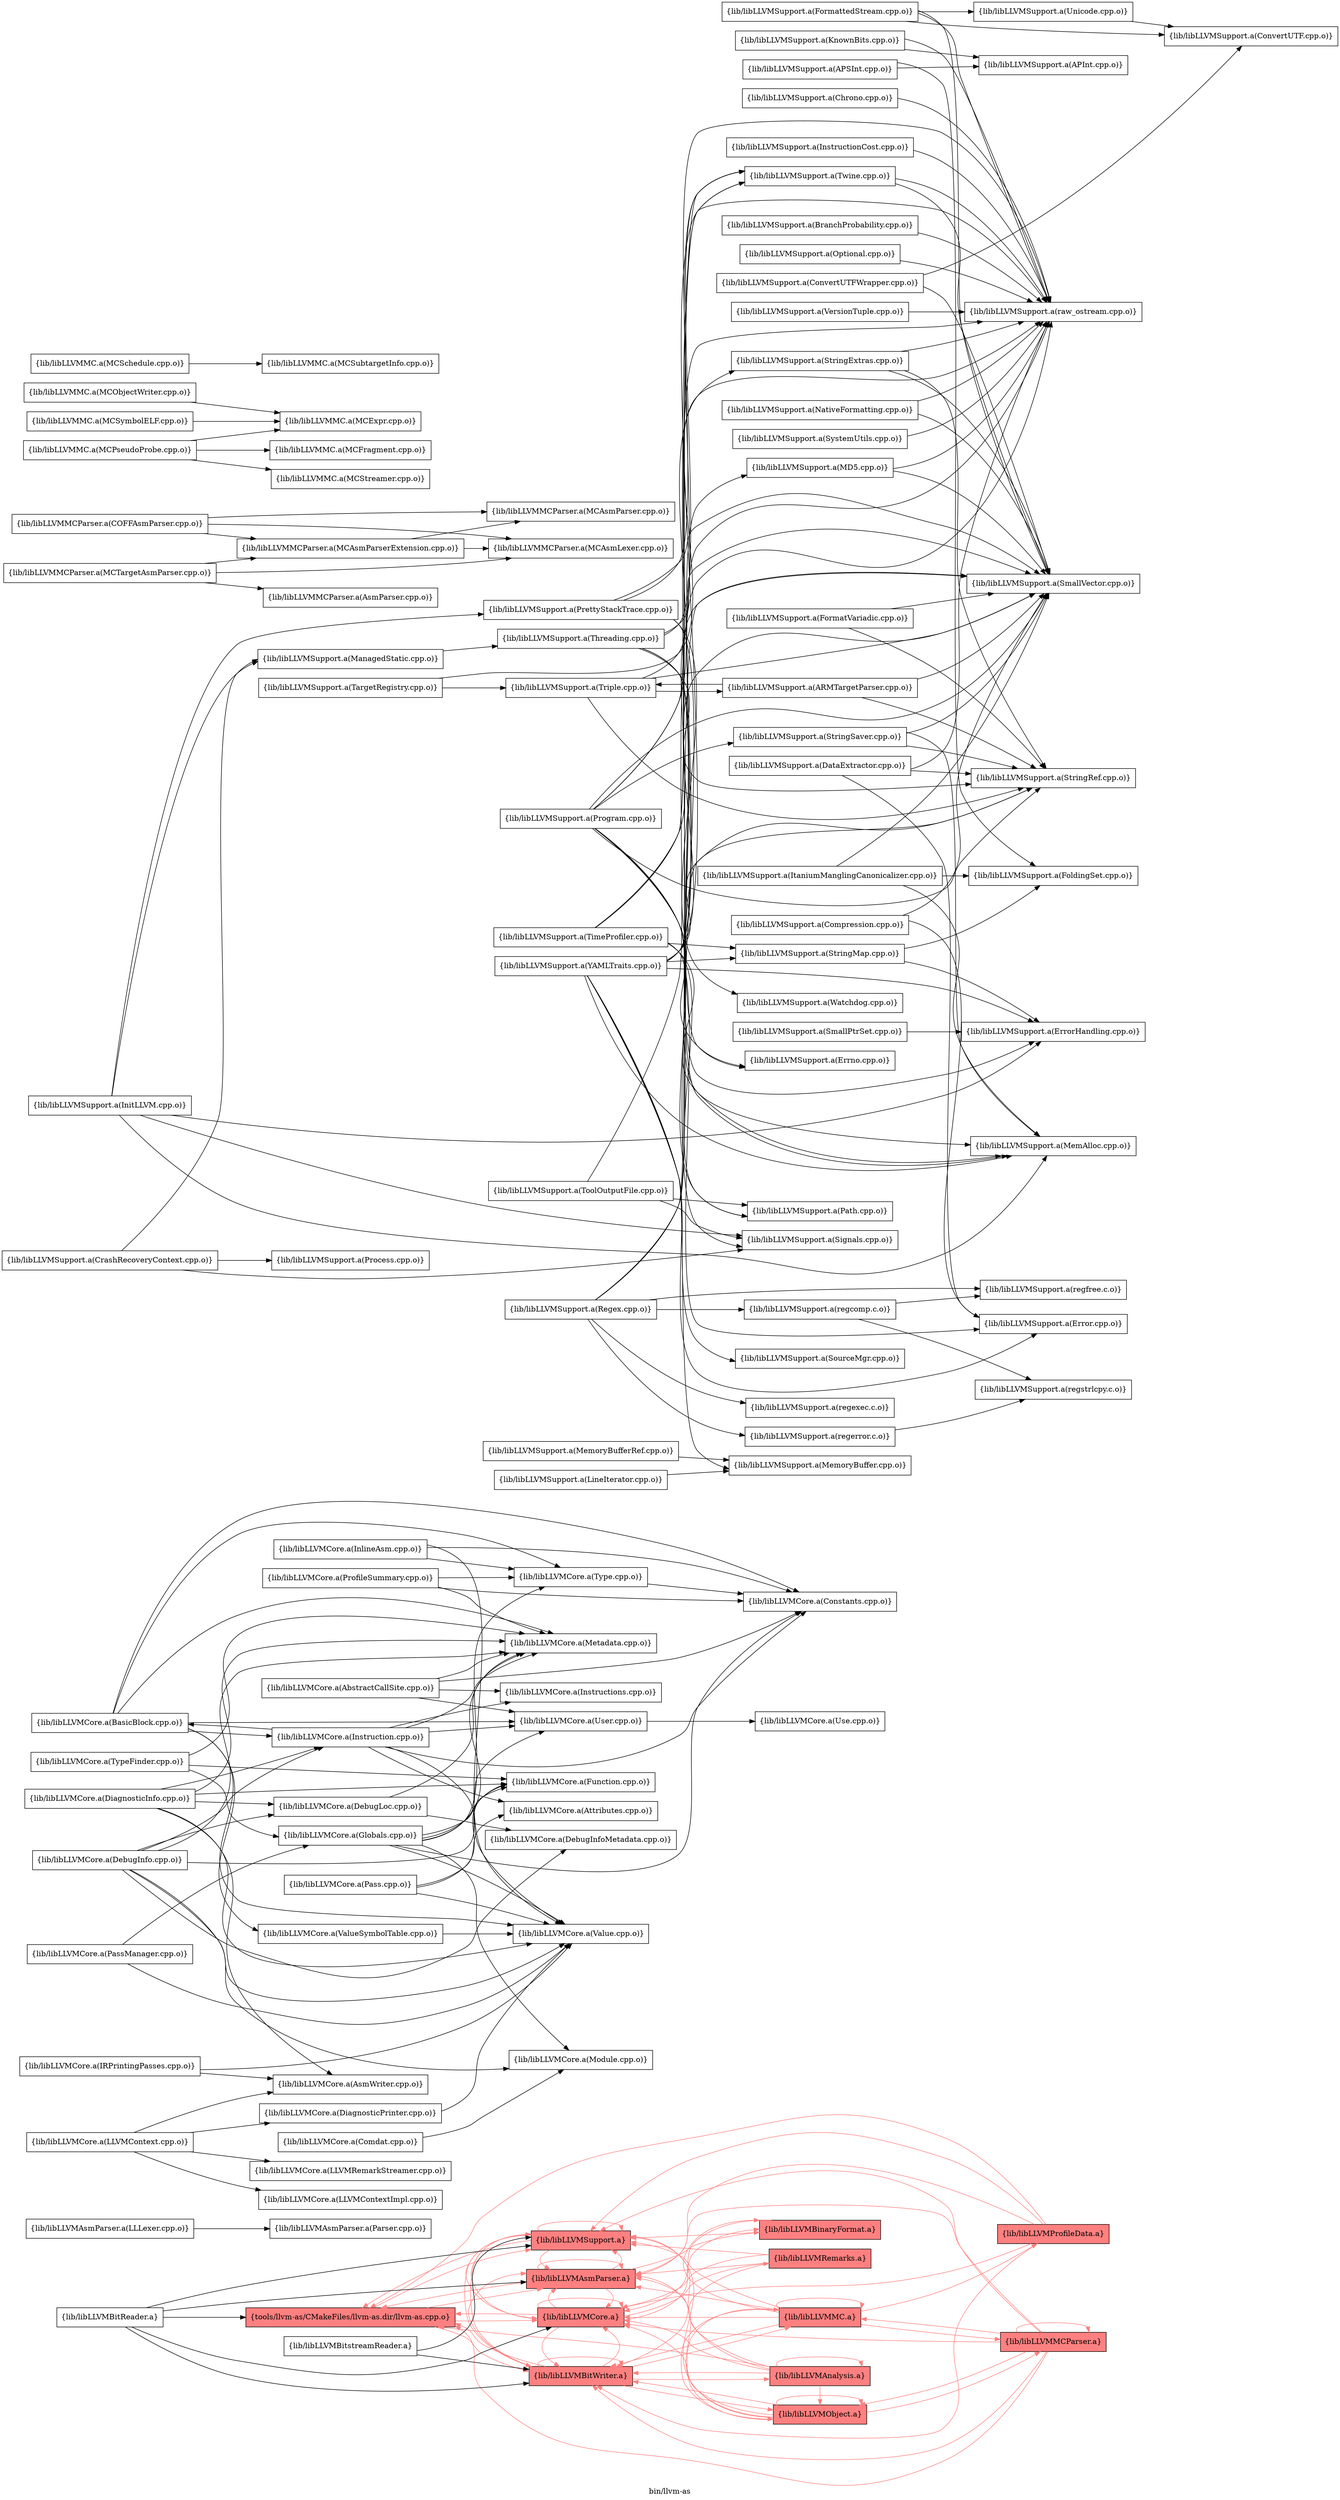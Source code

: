 digraph "bin/llvm-as" {
	label="bin/llvm-as";
	rankdir="LR"
	{ rank=same; Node0x56229464a558;  }
	{ rank=same; Node0x562294649c98; Node0x562294649798; Node0x56229464a878; Node0x56229464a378;  }
	{ rank=same; Node0x562294644bf8; Node0x562294648898; Node0x562294649338; Node0x562294646098; Node0x562294646f98;  }

	Node0x56229464a558 [shape=record,shape=box,style=filled,fillcolor="1.000000 0.5 1",group=1,label="{tools/llvm-as/CMakeFiles/llvm-as.dir/llvm-as.cpp.o}"];
	Node0x56229464a558 -> Node0x562294649c98[color="1.000000 0.5 1"];
	Node0x56229464a558 -> Node0x562294649798[color="1.000000 0.5 1"];
	Node0x56229464a558 -> Node0x56229464a878[color="1.000000 0.5 1"];
	Node0x56229464a558 -> Node0x56229464a378[color="1.000000 0.5 1"];
	Node0x562294649c98 [shape=record,shape=box,style=filled,fillcolor="1.000000 0.5 1",group=1,label="{lib/libLLVMAsmParser.a}"];
	Node0x562294649c98 -> Node0x56229464a558[color="1.000000 0.5 1"];
	Node0x562294649c98 -> Node0x562294649c98[color="1.000000 0.5 1"];
	Node0x562294649c98 -> Node0x56229464a878[color="1.000000 0.5 1"];
	Node0x562294649c98 -> Node0x56229464a378[color="1.000000 0.5 1"];
	Node0x562294649c98 -> Node0x562294644bf8[color="1.000000 0.5 1"];
	Node0x562294649798 [shape=record,shape=box,style=filled,fillcolor="1.000000 0.5 1",group=1,label="{lib/libLLVMBitWriter.a}"];
	Node0x562294649798 -> Node0x56229464a558[color="1.000000 0.5 1"];
	Node0x562294649798 -> Node0x562294649c98[color="1.000000 0.5 1"];
	Node0x562294649798 -> Node0x562294649798[color="1.000000 0.5 1"];
	Node0x562294649798 -> Node0x56229464a878[color="1.000000 0.5 1"];
	Node0x562294649798 -> Node0x56229464a378[color="1.000000 0.5 1"];
	Node0x562294649798 -> Node0x562294648898[color="1.000000 0.5 1"];
	Node0x562294649798 -> Node0x562294649338[color="1.000000 0.5 1"];
	Node0x562294649798 -> Node0x562294646098[color="1.000000 0.5 1"];
	Node0x56229464a878 [shape=record,shape=box,style=filled,fillcolor="1.000000 0.5 1",group=1,label="{lib/libLLVMCore.a}"];
	Node0x56229464a878 -> Node0x56229464a558[color="1.000000 0.5 1"];
	Node0x56229464a878 -> Node0x562294649c98[color="1.000000 0.5 1"];
	Node0x56229464a878 -> Node0x562294649798[color="1.000000 0.5 1"];
	Node0x56229464a878 -> Node0x56229464a878[color="1.000000 0.5 1"];
	Node0x56229464a878 -> Node0x56229464a378[color="1.000000 0.5 1"];
	Node0x56229464a878 -> Node0x562294644bf8[color="1.000000 0.5 1"];
	Node0x56229464a878 -> Node0x562294646f98[color="1.000000 0.5 1"];
	Node0x56229464a378 [shape=record,shape=box,style=filled,fillcolor="1.000000 0.5 1",group=1,label="{lib/libLLVMSupport.a}"];
	Node0x56229464a378 -> Node0x562294649c98[color="1.000000 0.5 1"];
	Node0x56229464a378 -> Node0x562294649798[color="1.000000 0.5 1"];
	Node0x56229464a378 -> Node0x56229464a878[color="1.000000 0.5 1"];
	Node0x56229464a378 -> Node0x56229464a378[color="1.000000 0.5 1"];
	Node0x56229464a378 -> Node0x56229464a558[color="1.000000 0.5 1"];
	Node0x562294647308 [shape=record,shape=box,group=0,label="{lib/libLLVMAsmParser.a(LLLexer.cpp.o)}"];
	Node0x562294647308 -> Node0x562294649428;
	Node0x562294649428 [shape=record,shape=box,group=0,label="{lib/libLLVMAsmParser.a(Parser.cpp.o)}"];
	Node0x562294644bf8 [shape=record,shape=box,style=filled,fillcolor="1.000000 0.5 1",group=1,label="{lib/libLLVMBinaryFormat.a}"];
	Node0x562294644bf8 -> Node0x56229464a878[color="1.000000 0.5 1"];
	Node0x562294644bf8 -> Node0x56229464a378[color="1.000000 0.5 1"];
	Node0x562294648898 [shape=record,shape=box,style=filled,fillcolor="1.000000 0.5 1",group=1,label="{lib/libLLVMAnalysis.a}"];
	Node0x562294648898 -> Node0x56229464a558[color="1.000000 0.5 1"];
	Node0x562294648898 -> Node0x562294649c98[color="1.000000 0.5 1"];
	Node0x562294648898 -> Node0x56229464a878[color="1.000000 0.5 1"];
	Node0x562294648898 -> Node0x56229464a378[color="1.000000 0.5 1"];
	Node0x562294648898 -> Node0x562294649338[color="1.000000 0.5 1"];
	Node0x562294648898 -> Node0x562294649798[color="1.000000 0.5 1"];
	Node0x562294648898 -> Node0x562294648898[color="1.000000 0.5 1"];
	Node0x562294649338 [shape=record,shape=box,style=filled,fillcolor="1.000000 0.5 1",group=1,label="{lib/libLLVMObject.a}"];
	Node0x562294649338 -> Node0x562294649c98[color="1.000000 0.5 1"];
	Node0x562294649338 -> Node0x562294649798[color="1.000000 0.5 1"];
	Node0x562294649338 -> Node0x56229464a878[color="1.000000 0.5 1"];
	Node0x562294649338 -> Node0x56229464a378[color="1.000000 0.5 1"];
	Node0x562294649338 -> Node0x562294649338[color="1.000000 0.5 1"];
	Node0x562294649338 -> Node0x562294646098[color="1.000000 0.5 1"];
	Node0x562294649338 -> Node0x562294647e48[color="1.000000 0.5 1"];
	Node0x562294646098 [shape=record,shape=box,style=filled,fillcolor="1.000000 0.5 1",group=1,label="{lib/libLLVMMC.a}"];
	Node0x562294646098 -> Node0x56229464a878[color="1.000000 0.5 1"];
	Node0x562294646098 -> Node0x56229464a378[color="1.000000 0.5 1"];
	Node0x562294646098 -> Node0x562294649338[color="1.000000 0.5 1"];
	Node0x562294646098 -> Node0x562294646098[color="1.000000 0.5 1"];
	Node0x562294646098 -> Node0x562294649c98[color="1.000000 0.5 1"];
	Node0x562294646098 -> Node0x562294649798[color="1.000000 0.5 1"];
	Node0x562294646098 -> Node0x562294648398[color="1.000000 0.5 1"];
	Node0x562294646098 -> Node0x562294647e48[color="1.000000 0.5 1"];
	Node0x562294646098 -> Node0x562294644bf8[color="1.000000 0.5 1"];
	Node0x5622946487a8 [shape=record,shape=box,group=0,label="{lib/libLLVMCore.a(BasicBlock.cpp.o)}"];
	Node0x5622946487a8 -> Node0x56229464bb88;
	Node0x5622946487a8 -> Node0x56229464be58;
	Node0x5622946487a8 -> Node0x5622946431b8;
	Node0x5622946487a8 -> Node0x562294644c48;
	Node0x5622946487a8 -> Node0x562294645d28;
	Node0x5622946487a8 -> Node0x5622946460e8;
	Node0x5622946487a8 -> Node0x562294646d18;
	Node0x56229464bb88 [shape=record,shape=box,group=0,label="{lib/libLLVMCore.a(Constants.cpp.o)}"];
	Node0x56229464be58 [shape=record,shape=box,group=0,label="{lib/libLLVMCore.a(Instruction.cpp.o)}"];
	Node0x56229464be58 -> Node0x562294649658;
	Node0x56229464be58 -> Node0x5622946487a8;
	Node0x56229464be58 -> Node0x56229464bb88;
	Node0x56229464be58 -> Node0x56229464b868;
	Node0x56229464be58 -> Node0x5622946431b8;
	Node0x56229464be58 -> Node0x562294645d28;
	Node0x56229464be58 -> Node0x5622946460e8;
	Node0x5622946431b8 [shape=record,shape=box,group=0,label="{lib/libLLVMCore.a(Metadata.cpp.o)}"];
	Node0x562294644c48 [shape=record,shape=box,group=0,label="{lib/libLLVMCore.a(Type.cpp.o)}"];
	Node0x562294644c48 -> Node0x56229464bb88;
	Node0x562294645d28 [shape=record,shape=box,group=0,label="{lib/libLLVMCore.a(User.cpp.o)}"];
	Node0x562294645d28 -> Node0x562294645a08;
	Node0x5622946460e8 [shape=record,shape=box,group=0,label="{lib/libLLVMCore.a(Value.cpp.o)}"];
	Node0x562294646d18 [shape=record,shape=box,group=0,label="{lib/libLLVMCore.a(ValueSymbolTable.cpp.o)}"];
	Node0x562294646d18 -> Node0x5622946460e8;
	Node0x56229464a148 [shape=record,shape=box,group=0,label="{lib/libLLVMCore.a(Comdat.cpp.o)}"];
	Node0x56229464a148 -> Node0x562294642a88;
	Node0x562294642a88 [shape=record,shape=box,group=0,label="{lib/libLLVMCore.a(Module.cpp.o)}"];
	Node0x5622946432f8 [shape=record,shape=box,group=0,label="{lib/libLLVMCore.a(DebugInfo.cpp.o)}"];
	Node0x5622946432f8 -> Node0x562294644e78;
	Node0x5622946432f8 -> Node0x562294645af8;
	Node0x5622946432f8 -> Node0x5622946487f8;
	Node0x5622946432f8 -> Node0x56229464be58;
	Node0x5622946432f8 -> Node0x5622946431b8;
	Node0x5622946432f8 -> Node0x562294642a88;
	Node0x5622946432f8 -> Node0x5622946460e8;
	Node0x562294644e78 [shape=record,shape=box,group=0,label="{lib/libLLVMCore.a(DebugInfoMetadata.cpp.o)}"];
	Node0x562294645af8 [shape=record,shape=box,group=0,label="{lib/libLLVMCore.a(DebugLoc.cpp.o)}"];
	Node0x562294645af8 -> Node0x562294644e78;
	Node0x562294645af8 -> Node0x5622946431b8;
	Node0x5622946487f8 [shape=record,shape=box,group=0,label="{lib/libLLVMCore.a(Function.cpp.o)}"];
	Node0x562294648a78 [shape=record,shape=box,group=0,label="{lib/libLLVMCore.a(DiagnosticInfo.cpp.o)}"];
	Node0x562294648a78 -> Node0x562294647218;
	Node0x562294648a78 -> Node0x562294645af8;
	Node0x562294648a78 -> Node0x5622946487f8;
	Node0x562294648a78 -> Node0x56229464be58;
	Node0x562294648a78 -> Node0x5622946431b8;
	Node0x562294648a78 -> Node0x5622946460e8;
	Node0x562294647218 [shape=record,shape=box,group=0,label="{lib/libLLVMCore.a(AsmWriter.cpp.o)}"];
	Node0x562294648e88 [shape=record,shape=box,group=0,label="{lib/libLLVMCore.a(AbstractCallSite.cpp.o)}"];
	Node0x562294648e88 -> Node0x56229464bb88;
	Node0x562294648e88 -> Node0x56229464b868;
	Node0x562294648e88 -> Node0x5622946431b8;
	Node0x562294648e88 -> Node0x562294645d28;
	Node0x56229464b868 [shape=record,shape=box,group=0,label="{lib/libLLVMCore.a(Instructions.cpp.o)}"];
	Node0x5622946478a8 [shape=record,shape=box,group=0,label="{lib/libLLVMCore.a(Globals.cpp.o)}"];
	Node0x5622946478a8 -> Node0x56229464bb88;
	Node0x5622946478a8 -> Node0x5622946487f8;
	Node0x5622946478a8 -> Node0x5622946431b8;
	Node0x5622946478a8 -> Node0x562294642a88;
	Node0x5622946478a8 -> Node0x562294644c48;
	Node0x5622946478a8 -> Node0x562294645d28;
	Node0x5622946478a8 -> Node0x5622946460e8;
	Node0x56229464acd8 [shape=record,shape=box,group=0,label="{lib/libLLVMCore.a(InlineAsm.cpp.o)}"];
	Node0x56229464acd8 -> Node0x56229464bb88;
	Node0x56229464acd8 -> Node0x562294644c48;
	Node0x56229464acd8 -> Node0x5622946460e8;
	Node0x562294649658 [shape=record,shape=box,group=0,label="{lib/libLLVMCore.a(Attributes.cpp.o)}"];
	Node0x562294644748 [shape=record,shape=box,group=0,label="{lib/libLLVMCore.a(LLVMContext.cpp.o)}"];
	Node0x562294644748 -> Node0x562294647218;
	Node0x562294644748 -> Node0x562294645468;
	Node0x562294644748 -> Node0x562294643988;
	Node0x562294644748 -> Node0x5622946440b8;
	Node0x562294645468 [shape=record,shape=box,group=0,label="{lib/libLLVMCore.a(DiagnosticPrinter.cpp.o)}"];
	Node0x562294645468 -> Node0x5622946460e8;
	Node0x562294643988 [shape=record,shape=box,group=0,label="{lib/libLLVMCore.a(LLVMContextImpl.cpp.o)}"];
	Node0x5622946440b8 [shape=record,shape=box,group=0,label="{lib/libLLVMCore.a(LLVMRemarkStreamer.cpp.o)}"];
	Node0x562294646f98 [shape=record,shape=box,style=filled,fillcolor="1.000000 0.5 1",group=1,label="{lib/libLLVMRemarks.a}"];
	Node0x562294646f98 -> Node0x56229464a378[color="1.000000 0.5 1"];
	Node0x562294646f98 -> Node0x562294649798[color="1.000000 0.5 1"];
	Node0x562294646f98 -> Node0x56229464a878[color="1.000000 0.5 1"];
	Node0x562294646f98 -> Node0x562294649c98[color="1.000000 0.5 1"];
	Node0x562294643f78 [shape=record,shape=box,group=0,label="{lib/libLLVMCore.a(ProfileSummary.cpp.o)}"];
	Node0x562294643f78 -> Node0x56229464bb88;
	Node0x562294643f78 -> Node0x5622946431b8;
	Node0x562294643f78 -> Node0x562294644c48;
	Node0x562294644e28 [shape=record,shape=box,group=0,label="{lib/libLLVMCore.a(TypeFinder.cpp.o)}"];
	Node0x562294644e28 -> Node0x5622946487f8;
	Node0x562294644e28 -> Node0x5622946478a8;
	Node0x562294644e28 -> Node0x5622946431b8;
	Node0x562294645a08 [shape=record,shape=box,group=0,label="{lib/libLLVMCore.a(Use.cpp.o)}"];
	Node0x562294647c68 [shape=record,shape=box,group=0,label="{lib/libLLVMCore.a(Pass.cpp.o)}"];
	Node0x562294647c68 -> Node0x562294649658;
	Node0x562294647c68 -> Node0x5622946487f8;
	Node0x562294647c68 -> Node0x5622946460e8;
	Node0x562294646ea8 [shape=record,shape=box,group=0,label="{lib/libLLVMCore.a(IRPrintingPasses.cpp.o)}"];
	Node0x562294646ea8 -> Node0x562294647218;
	Node0x562294646ea8 -> Node0x5622946460e8;
	Node0x5622946455a8 [shape=record,shape=box,group=0,label="{lib/libLLVMCore.a(PassManager.cpp.o)}"];
	Node0x5622946455a8 -> Node0x5622946478a8;
	Node0x5622946455a8 -> Node0x5622946460e8;
	Node0x56229464af58 [shape=record,shape=box,group=0,label="{lib/libLLVMSupport.a(APSInt.cpp.o)}"];
	Node0x56229464af58 -> Node0x56229464b228;
	Node0x56229464af58 -> Node0x56229464ba98;
	Node0x56229464b228 [shape=record,shape=box,group=0,label="{lib/libLLVMSupport.a(APInt.cpp.o)}"];
	Node0x56229464ba98 [shape=record,shape=box,group=0,label="{lib/libLLVMSupport.a(FoldingSet.cpp.o)}"];
	Node0x562294648938 [shape=record,shape=box,group=0,label="{lib/libLLVMSupport.a(Chrono.cpp.o)}"];
	Node0x562294648938 -> Node0x56229464b318;
	Node0x56229464b318 [shape=record,shape=box,group=0,label="{lib/libLLVMSupport.a(raw_ostream.cpp.o)}"];
	Node0x562294647038 [shape=record,shape=box,group=0,label="{lib/libLLVMSupport.a(ConvertUTFWrapper.cpp.o)}"];
	Node0x562294647038 -> Node0x562294647cb8;
	Node0x562294647038 -> Node0x5622946423f8;
	Node0x562294647cb8 [shape=record,shape=box,group=0,label="{lib/libLLVMSupport.a(ConvertUTF.cpp.o)}"];
	Node0x5622946423f8 [shape=record,shape=box,group=0,label="{lib/libLLVMSupport.a(SmallVector.cpp.o)}"];
	Node0x56229464a058 [shape=record,shape=box,group=0,label="{lib/libLLVMSupport.a(FormattedStream.cpp.o)}"];
	Node0x56229464a058 -> Node0x562294647cb8;
	Node0x56229464a058 -> Node0x5622946423f8;
	Node0x56229464a058 -> Node0x562294647d58;
	Node0x56229464a058 -> Node0x56229464b318;
	Node0x562294647d58 [shape=record,shape=box,group=0,label="{lib/libLLVMSupport.a(Unicode.cpp.o)}"];
	Node0x562294647d58 -> Node0x562294647cb8;
	Node0x56229464a2d8 [shape=record,shape=box,group=0,label="{lib/libLLVMSupport.a(FormatVariadic.cpp.o)}"];
	Node0x56229464a2d8 -> Node0x5622946423f8;
	Node0x56229464a2d8 -> Node0x562294649f18;
	Node0x562294649f18 [shape=record,shape=box,group=0,label="{lib/libLLVMSupport.a(StringRef.cpp.o)}"];
	Node0x562294649ec8 [shape=record,shape=box,group=0,label="{lib/libLLVMSupport.a(InitLLVM.cpp.o)}"];
	Node0x562294649ec8 -> Node0x56229464b7c8;
	Node0x562294649ec8 -> Node0x56229464bbd8;
	Node0x562294649ec8 -> Node0x56229464b458;
	Node0x562294649ec8 -> Node0x562294649608;
	Node0x562294649ec8 -> Node0x56229464bd18;
	Node0x56229464b7c8 [shape=record,shape=box,group=0,label="{lib/libLLVMSupport.a(ErrorHandling.cpp.o)}"];
	Node0x56229464bbd8 [shape=record,shape=box,group=0,label="{lib/libLLVMSupport.a(ManagedStatic.cpp.o)}"];
	Node0x56229464bbd8 -> Node0x562294648168;
	Node0x56229464b458 [shape=record,shape=box,group=0,label="{lib/libLLVMSupport.a(MemAlloc.cpp.o)}"];
	Node0x562294649608 [shape=record,shape=box,group=0,label="{lib/libLLVMSupport.a(PrettyStackTrace.cpp.o)}"];
	Node0x562294649608 -> Node0x5622946423f8;
	Node0x562294649608 -> Node0x56229464b318;
	Node0x562294649608 -> Node0x56229464bd18;
	Node0x562294649608 -> Node0x562294648348;
	Node0x56229464bd18 [shape=record,shape=box,group=0,label="{lib/libLLVMSupport.a(Signals.cpp.o)}"];
	Node0x5622946497e8 [shape=record,shape=box,group=0,label="{lib/libLLVMSupport.a(InstructionCost.cpp.o)}"];
	Node0x5622946497e8 -> Node0x56229464b318;
	Node0x562294648168 [shape=record,shape=box,group=0,label="{lib/libLLVMSupport.a(Threading.cpp.o)}"];
	Node0x562294648168 -> Node0x56229464b7c8;
	Node0x562294648168 -> Node0x56229464b458;
	Node0x562294648168 -> Node0x5622946423f8;
	Node0x562294648168 -> Node0x562294649f18;
	Node0x562294648168 -> Node0x562294648ac8;
	Node0x562294648168 -> Node0x56229464b098;
	Node0x562294647bc8 [shape=record,shape=box,group=0,label="{lib/libLLVMSupport.a(MD5.cpp.o)}"];
	Node0x562294647bc8 -> Node0x5622946423f8;
	Node0x562294647bc8 -> Node0x56229464b318;
	Node0x562294647628 [shape=record,shape=box,group=0,label="{lib/libLLVMSupport.a(NativeFormatting.cpp.o)}"];
	Node0x562294647628 -> Node0x5622946423f8;
	Node0x562294647628 -> Node0x56229464b318;
	Node0x562294648348 [shape=record,shape=box,group=0,label="{lib/libLLVMSupport.a(Watchdog.cpp.o)}"];
	Node0x562294648848 [shape=record,shape=box,group=0,label="{lib/libLLVMSupport.a(Regex.cpp.o)}"];
	Node0x562294648848 -> Node0x5622946423f8;
	Node0x562294648848 -> Node0x562294649f18;
	Node0x562294648848 -> Node0x562294648ac8;
	Node0x562294648848 -> Node0x56229464b598;
	Node0x562294648848 -> Node0x56229464bc28;
	Node0x562294648848 -> Node0x56229464a008;
	Node0x562294648848 -> Node0x56229464a328;
	Node0x562294648ac8 [shape=record,shape=box,group=0,label="{lib/libLLVMSupport.a(Twine.cpp.o)}"];
	Node0x562294648ac8 -> Node0x5622946423f8;
	Node0x562294648ac8 -> Node0x56229464b318;
	Node0x56229464b598 [shape=record,shape=box,group=0,label="{lib/libLLVMSupport.a(regcomp.c.o)}"];
	Node0x56229464b598 -> Node0x56229464a328;
	Node0x56229464b598 -> Node0x5622946485c8;
	Node0x56229464bc28 [shape=record,shape=box,group=0,label="{lib/libLLVMSupport.a(regerror.c.o)}"];
	Node0x56229464bc28 -> Node0x5622946485c8;
	Node0x56229464a008 [shape=record,shape=box,group=0,label="{lib/libLLVMSupport.a(regexec.c.o)}"];
	Node0x56229464a328 [shape=record,shape=box,group=0,label="{lib/libLLVMSupport.a(regfree.c.o)}"];
	Node0x562294642b78 [shape=record,shape=box,group=0,label="{lib/libLLVMSupport.a(SmallPtrSet.cpp.o)}"];
	Node0x562294642b78 -> Node0x56229464b7c8;
	Node0x56229464b188 [shape=record,shape=box,group=0,label="{lib/libLLVMSupport.a(StringExtras.cpp.o)}"];
	Node0x56229464b188 -> Node0x5622946423f8;
	Node0x56229464b188 -> Node0x562294649f18;
	Node0x56229464b188 -> Node0x56229464b318;
	Node0x56229464afa8 [shape=record,shape=box,group=0,label="{lib/libLLVMSupport.a(StringMap.cpp.o)}"];
	Node0x56229464afa8 -> Node0x56229464b7c8;
	Node0x56229464afa8 -> Node0x56229464ba98;
	Node0x56229464a198 [shape=record,shape=box,group=0,label="{lib/libLLVMSupport.a(StringSaver.cpp.o)}"];
	Node0x56229464a198 -> Node0x56229464b458;
	Node0x56229464a198 -> Node0x5622946423f8;
	Node0x56229464a198 -> Node0x562294649f18;
	Node0x5622946493d8 [shape=record,shape=box,group=0,label="{lib/libLLVMSupport.a(SystemUtils.cpp.o)}"];
	Node0x5622946493d8 -> Node0x56229464b318;
	Node0x562294649108 [shape=record,shape=box,group=0,label="{lib/libLLVMSupport.a(TimeProfiler.cpp.o)}"];
	Node0x562294649108 -> Node0x56229464abe8;
	Node0x562294649108 -> Node0x56229464b458;
	Node0x562294649108 -> Node0x5622946423f8;
	Node0x562294649108 -> Node0x56229464afa8;
	Node0x562294649108 -> Node0x562294648ac8;
	Node0x562294649108 -> Node0x56229464b318;
	Node0x562294649108 -> Node0x5622946496f8;
	Node0x56229464abe8 [shape=record,shape=box,group=0,label="{lib/libLLVMSupport.a(Error.cpp.o)}"];
	Node0x5622946496f8 [shape=record,shape=box,group=0,label="{lib/libLLVMSupport.a(Path.cpp.o)}"];
	Node0x562294649fb8 [shape=record,shape=box,group=0,label="{lib/libLLVMSupport.a(ToolOutputFile.cpp.o)}"];
	Node0x562294649fb8 -> Node0x56229464b318;
	Node0x562294649fb8 -> Node0x5622946496f8;
	Node0x562294649fb8 -> Node0x56229464bd18;
	Node0x562294649b08 [shape=record,shape=box,group=0,label="{lib/libLLVMSupport.a(Triple.cpp.o)}"];
	Node0x562294649b08 -> Node0x5622946423f8;
	Node0x562294649b08 -> Node0x562294649f18;
	Node0x562294649b08 -> Node0x562294648de8;
	Node0x562294649b08 -> Node0x562294648ac8;
	Node0x562294648de8 [shape=record,shape=box,group=0,label="{lib/libLLVMSupport.a(ARMTargetParser.cpp.o)}"];
	Node0x562294648de8 -> Node0x5622946423f8;
	Node0x562294648de8 -> Node0x562294649f18;
	Node0x562294648de8 -> Node0x562294649b08;
	Node0x5622946485c8 [shape=record,shape=box,group=0,label="{lib/libLLVMSupport.a(regstrlcpy.c.o)}"];
	Node0x562294647df8 [shape=record,shape=box,group=0,label="{lib/libLLVMSupport.a(CrashRecoveryContext.cpp.o)}"];
	Node0x562294647df8 -> Node0x56229464bbd8;
	Node0x562294647df8 -> Node0x562294647178;
	Node0x562294647df8 -> Node0x56229464bd18;
	Node0x562294647178 [shape=record,shape=box,group=0,label="{lib/libLLVMSupport.a(Process.cpp.o)}"];
	Node0x5622946480c8 [shape=record,shape=box,group=0,label="{lib/libLLVMSupport.a(Program.cpp.o)}"];
	Node0x5622946480c8 -> Node0x56229464b458;
	Node0x5622946480c8 -> Node0x5622946423f8;
	Node0x5622946480c8 -> Node0x56229464b188;
	Node0x5622946480c8 -> Node0x56229464a198;
	Node0x5622946480c8 -> Node0x562294649f18;
	Node0x5622946480c8 -> Node0x56229464b318;
	Node0x5622946480c8 -> Node0x5622946496f8;
	Node0x5622946480c8 -> Node0x56229464b098;
	Node0x56229464b098 [shape=record,shape=box,group=0,label="{lib/libLLVMSupport.a(Errno.cpp.o)}"];
	Node0x5622946470d8 [shape=record,shape=box,group=0,label="{lib/libLLVMSupport.a(TargetRegistry.cpp.o)}"];
	Node0x5622946470d8 -> Node0x562294649b08;
	Node0x5622946470d8 -> Node0x56229464b318;
	Node0x562294645b48 [shape=record,shape=box,group=0,label="{lib/libLLVMSupport.a(KnownBits.cpp.o)}"];
	Node0x562294645b48 -> Node0x56229464b228;
	Node0x562294645b48 -> Node0x56229464b318;
	Node0x562294649978 [shape=record,shape=box,group=0,label="{lib/libLLVMSupport.a(Optional.cpp.o)}"];
	Node0x562294649978 -> Node0x56229464b318;
	Node0x562294648ca8 [shape=record,shape=box,group=0,label="{lib/libLLVMSupport.a(BranchProbability.cpp.o)}"];
	Node0x562294648ca8 -> Node0x56229464b318;
	Node0x562294648398 [shape=record,shape=box,style=filled,fillcolor="1.000000 0.5 1",group=1,label="{lib/libLLVMProfileData.a}"];
	Node0x562294648398 -> Node0x56229464a558[color="1.000000 0.5 1"];
	Node0x562294648398 -> Node0x562294649798[color="1.000000 0.5 1"];
	Node0x562294648398 -> Node0x56229464a878[color="1.000000 0.5 1"];
	Node0x562294648398 -> Node0x56229464a378[color="1.000000 0.5 1"];
	Node0x562294648398 -> Node0x562294649c98[color="1.000000 0.5 1"];
	Node0x56229464a4b8 [shape=record,shape=box,group=0,label="{lib/libLLVMSupport.a(Compression.cpp.o)}"];
	Node0x56229464a4b8 -> Node0x56229464abe8;
	Node0x56229464a4b8 -> Node0x5622946423f8;
	Node0x56229464a0a8 [shape=record,shape=box,group=0,label="{lib/libLLVMSupport.a(ItaniumManglingCanonicalizer.cpp.o)}"];
	Node0x56229464a0a8 -> Node0x56229464ba98;
	Node0x56229464a0a8 -> Node0x56229464b458;
	Node0x56229464a0a8 -> Node0x5622946423f8;
	Node0x56229464bae8 [shape=record,shape=box,group=0,label="{lib/libLLVMSupport.a(LineIterator.cpp.o)}"];
	Node0x56229464bae8 -> Node0x56229464ad28;
	Node0x56229464ad28 [shape=record,shape=box,group=0,label="{lib/libLLVMSupport.a(MemoryBuffer.cpp.o)}"];
	Node0x562294648ed8 [shape=record,shape=box,group=0,label="{lib/libLLVMSupport.a(DataExtractor.cpp.o)}"];
	Node0x562294648ed8 -> Node0x56229464abe8;
	Node0x562294648ed8 -> Node0x562294649f18;
	Node0x562294648ed8 -> Node0x56229464b318;
	Node0x562294647e48 [shape=record,shape=box,style=filled,fillcolor="1.000000 0.5 1",group=1,label="{lib/libLLVMMCParser.a}"];
	Node0x562294647e48 -> Node0x56229464a558[color="1.000000 0.5 1"];
	Node0x562294647e48 -> Node0x562294649c98[color="1.000000 0.5 1"];
	Node0x562294647e48 -> Node0x562294649798[color="1.000000 0.5 1"];
	Node0x562294647e48 -> Node0x56229464a878[color="1.000000 0.5 1"];
	Node0x562294647e48 -> Node0x56229464a378[color="1.000000 0.5 1"];
	Node0x562294647e48 -> Node0x562294649338[color="1.000000 0.5 1"];
	Node0x562294647e48 -> Node0x562294647e48[color="1.000000 0.5 1"];
	Node0x562294647e48 -> Node0x562294646098[color="1.000000 0.5 1"];
	Node0x562294648e38 [shape=record,shape=box,group=0,label="{lib/libLLVMBitReader.a}"];
	Node0x562294648e38 -> Node0x56229464a558;
	Node0x562294648e38 -> Node0x562294649c98;
	Node0x562294648e38 -> Node0x562294649798;
	Node0x562294648e38 -> Node0x56229464a878;
	Node0x562294648e38 -> Node0x56229464a378;
	Node0x562294649158 [shape=record,shape=box,group=0,label="{lib/libLLVMSupport.a(MemoryBufferRef.cpp.o)}"];
	Node0x562294649158 -> Node0x56229464ad28;
	Node0x562294642f38 [shape=record,shape=box,group=0,label="{lib/libLLVMSupport.a(YAMLTraits.cpp.o)}"];
	Node0x562294642f38 -> Node0x56229464abe8;
	Node0x562294642f38 -> Node0x56229464b7c8;
	Node0x562294642f38 -> Node0x56229464b458;
	Node0x562294642f38 -> Node0x56229464ad28;
	Node0x562294642f38 -> Node0x562294647bc8;
	Node0x562294642f38 -> Node0x5622946423f8;
	Node0x562294642f38 -> Node0x5622946426c8;
	Node0x562294642f38 -> Node0x56229464afa8;
	Node0x562294642f38 -> Node0x562294649f18;
	Node0x562294642f38 -> Node0x562294648ac8;
	Node0x562294642f38 -> Node0x56229464b318;
	Node0x5622946426c8 [shape=record,shape=box,group=0,label="{lib/libLLVMSupport.a(SourceMgr.cpp.o)}"];
	Node0x5622946427b8 [shape=record,shape=box,group=0,label="{lib/libLLVMSupport.a(VersionTuple.cpp.o)}"];
	Node0x5622946427b8 -> Node0x56229464b318;
	Node0x5622946482f8 [shape=record,shape=box,group=0,label="{lib/libLLVMBitstreamReader.a}"];
	Node0x5622946482f8 -> Node0x562294649798;
	Node0x5622946482f8 -> Node0x56229464a378;
	Node0x562294642308 [shape=record,shape=box,group=0,label="{lib/libLLVMMCParser.a(COFFAsmParser.cpp.o)}"];
	Node0x562294642308 -> Node0x56229464ad78;
	Node0x562294642308 -> Node0x56229464b9f8;
	Node0x562294642308 -> Node0x562294649e78;
	Node0x56229464ad78 [shape=record,shape=box,group=0,label="{lib/libLLVMMCParser.a(MCAsmLexer.cpp.o)}"];
	Node0x56229464b9f8 [shape=record,shape=box,group=0,label="{lib/libLLVMMCParser.a(MCAsmParser.cpp.o)}"];
	Node0x562294649e78 [shape=record,shape=box,group=0,label="{lib/libLLVMMCParser.a(MCAsmParserExtension.cpp.o)}"];
	Node0x562294649e78 -> Node0x56229464ad78;
	Node0x562294649e78 -> Node0x56229464b9f8;
	Node0x56229464aaf8 [shape=record,shape=box,group=0,label="{lib/libLLVMMCParser.a(MCTargetAsmParser.cpp.o)}"];
	Node0x56229464aaf8 -> Node0x56229464b138;
	Node0x56229464aaf8 -> Node0x56229464ad78;
	Node0x56229464aaf8 -> Node0x562294649e78;
	Node0x56229464b138 [shape=record,shape=box,group=0,label="{lib/libLLVMMCParser.a(AsmParser.cpp.o)}"];
	Node0x562294649bf8 [shape=record,shape=box,group=0,label="{lib/libLLVMMC.a(MCObjectWriter.cpp.o)}"];
	Node0x562294649bf8 -> Node0x562294647fd8;
	Node0x562294647fd8 [shape=record,shape=box,group=0,label="{lib/libLLVMMC.a(MCExpr.cpp.o)}"];
	Node0x56229464a3c8 [shape=record,shape=box,group=0,label="{lib/libLLVMMC.a(MCPseudoProbe.cpp.o)}"];
	Node0x56229464a3c8 -> Node0x562294647fd8;
	Node0x56229464a3c8 -> Node0x56229464ab48;
	Node0x56229464a3c8 -> Node0x562294649ab8;
	Node0x56229464ab48 [shape=record,shape=box,group=0,label="{lib/libLLVMMC.a(MCFragment.cpp.o)}"];
	Node0x562294649ab8 [shape=record,shape=box,group=0,label="{lib/libLLVMMC.a(MCStreamer.cpp.o)}"];
	Node0x56229464bd68 [shape=record,shape=box,group=0,label="{lib/libLLVMMC.a(MCSchedule.cpp.o)}"];
	Node0x56229464bd68 -> Node0x562294649c48;
	Node0x562294649c48 [shape=record,shape=box,group=0,label="{lib/libLLVMMC.a(MCSubtargetInfo.cpp.o)}"];
	Node0x56229464b1d8 [shape=record,shape=box,group=0,label="{lib/libLLVMMC.a(MCSymbolELF.cpp.o)}"];
	Node0x56229464b1d8 -> Node0x562294647fd8;
}
